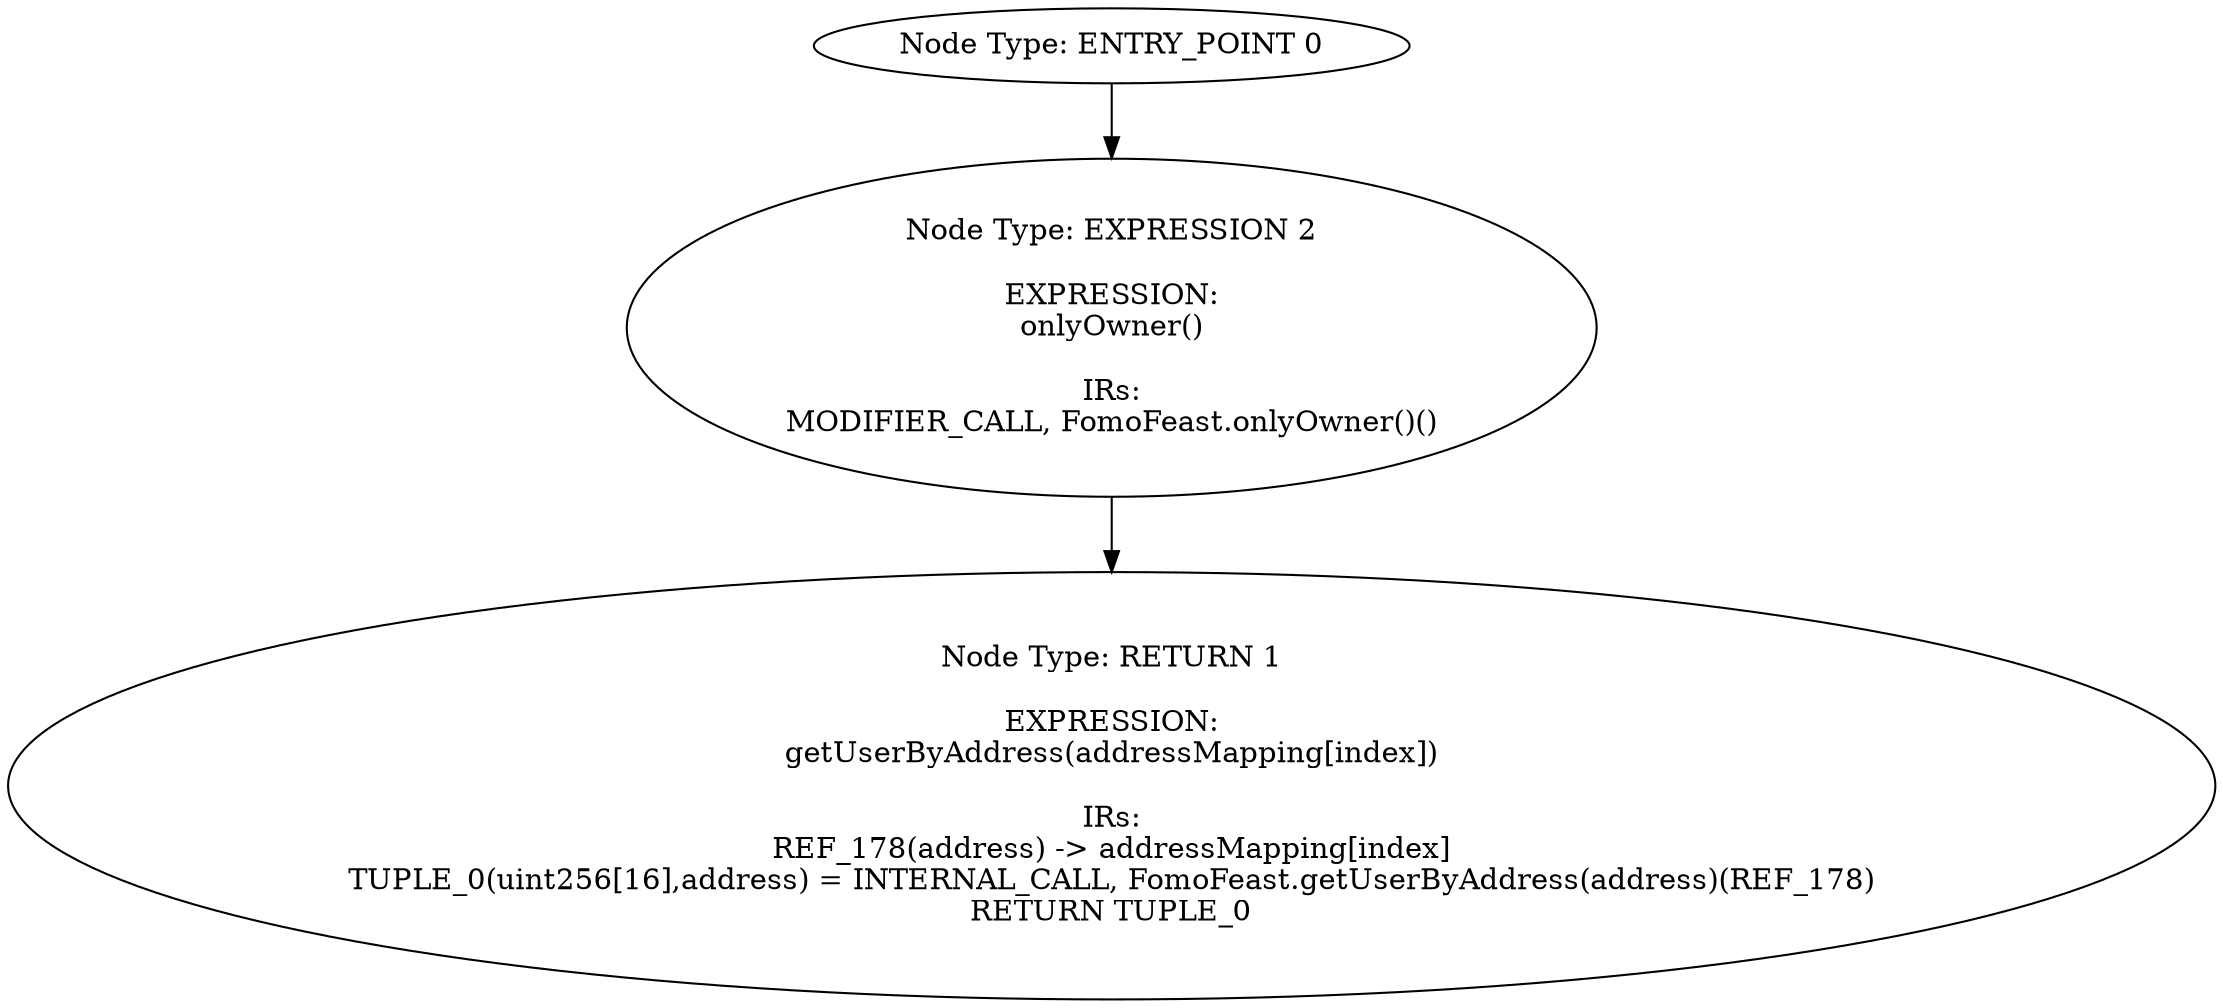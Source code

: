 digraph{
0[label="Node Type: ENTRY_POINT 0
"];
0->2;
1[label="Node Type: RETURN 1

EXPRESSION:
getUserByAddress(addressMapping[index])

IRs:
REF_178(address) -> addressMapping[index]
TUPLE_0(uint256[16],address) = INTERNAL_CALL, FomoFeast.getUserByAddress(address)(REF_178)
RETURN TUPLE_0"];
2[label="Node Type: EXPRESSION 2

EXPRESSION:
onlyOwner()

IRs:
MODIFIER_CALL, FomoFeast.onlyOwner()()"];
2->1;
}
